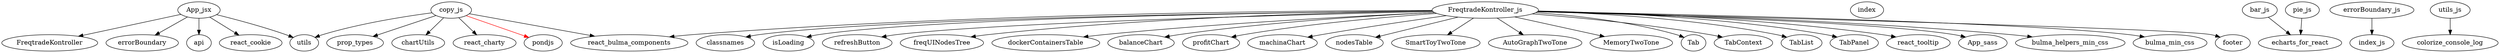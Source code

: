 digraph {edge [color=black];App_jsx->FreqtradeKontroller;
edge [color=black];App_jsx->errorBoundary;
edge [color=black];App_jsx->api;
edge [color=black];App_jsx->utils;
edge [color=black];index copy_js->utils;
edge [color=black];App_jsx->react_cookie;
edge [color=black];FreqtradeKontroller_js->classnames;
edge [color=black];FreqtradeKontroller_js->isLoading;
edge [color=black];FreqtradeKontroller_js->refreshButton;
edge [color=black];FreqtradeKontroller_js->react_bulma_components;
edge [color=black];index copy_js->react_bulma_components;
edge [color=black];FreqtradeKontroller_js->freqUINodesTree;
edge [color=black];FreqtradeKontroller_js->dockerContainersTable;
edge [color=black];FreqtradeKontroller_js->balanceChart;
edge [color=black];FreqtradeKontroller_js->profitChart;
edge [color=black];FreqtradeKontroller_js->machinaChart;
edge [color=black];FreqtradeKontroller_js->nodesTable;
edge [color=black];FreqtradeKontroller_js->SmartToyTwoTone;
edge [color=black];FreqtradeKontroller_js->AutoGraphTwoTone;
edge [color=black];FreqtradeKontroller_js->MemoryTwoTone;
edge [color=black];FreqtradeKontroller_js->Tab;
edge [color=black];FreqtradeKontroller_js->TabContext;
edge [color=black];FreqtradeKontroller_js->TabList;
edge [color=black];FreqtradeKontroller_js->TabPanel;
edge [color=black];FreqtradeKontroller_js->react_tooltip;
edge [color=black];FreqtradeKontroller_js->App_sass;
edge [color=black];FreqtradeKontroller_js->bulma_helpers_min_css;
edge [color=black];FreqtradeKontroller_js->bulma_min_css;
edge [color=black];FreqtradeKontroller_js->footer;
edge [color=black];bar_js->echarts_for_react;
edge [color=black];pie_js->echarts_for_react;
edge [color=black];index copy_js->prop_types;
edge [color=black];index copy_js->chartUtils;
edge [color=black];index copy_js->react_charty;
edge [color=red];index copy_js->pondjs;
edge [color=black];errorBoundary_js->index_js;
edge [color=black];utils_js->colorize_console_log;
}